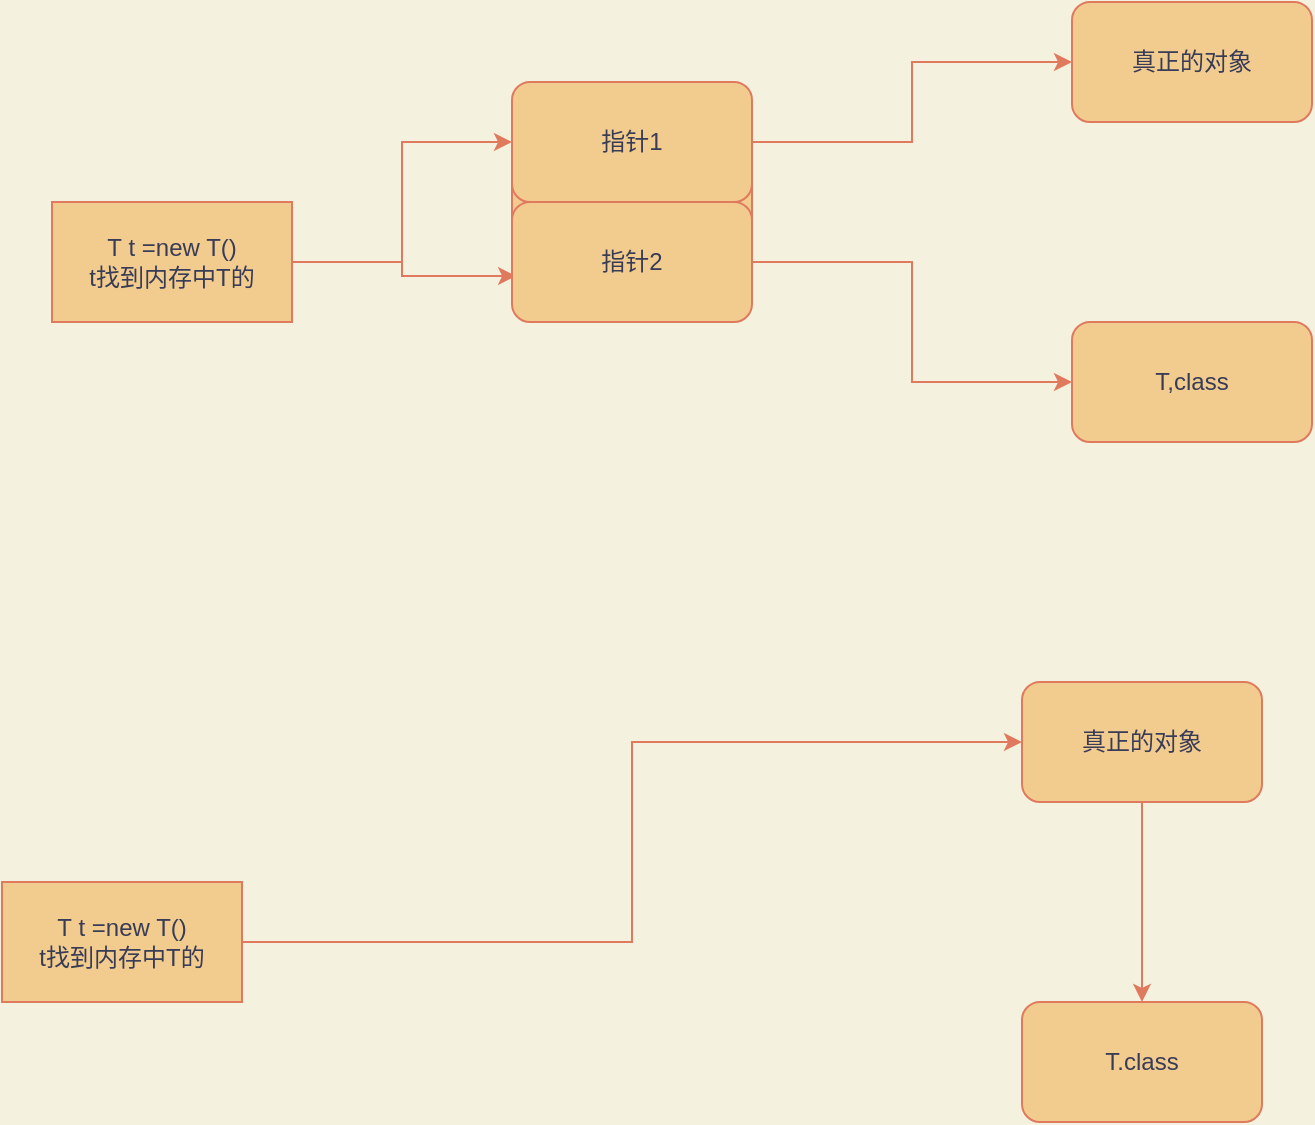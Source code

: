 <mxfile version="14.6.13" type="device"><diagram id="8_TI62QVfOm5QNRvp3I-" name="第 1 页"><mxGraphModel dx="1086" dy="806" grid="1" gridSize="10" guides="1" tooltips="1" connect="1" arrows="1" fold="1" page="1" pageScale="1" pageWidth="827" pageHeight="1169" background="#F4F1DE" math="0" shadow="0"><root><mxCell id="0"/><mxCell id="1" parent="0"/><mxCell id="dcoAxsYTGyrUbPvq3cJz-15" value="" style="rounded=1;whiteSpace=wrap;html=1;fillColor=#F2CC8F;strokeColor=#E07A5F;fontColor=#393C56;" vertex="1" parent="1"><mxGeometry x="300" y="240" width="120" height="120" as="geometry"/></mxCell><mxCell id="dcoAxsYTGyrUbPvq3cJz-11" style="edgeStyle=orthogonalEdgeStyle;rounded=0;orthogonalLoop=1;jettySize=auto;html=1;labelBackgroundColor=#F4F1DE;strokeColor=#E07A5F;fontColor=#393C56;" edge="1" parent="1" source="dcoAxsYTGyrUbPvq3cJz-1" target="dcoAxsYTGyrUbPvq3cJz-2"><mxGeometry relative="1" as="geometry"/></mxCell><mxCell id="dcoAxsYTGyrUbPvq3cJz-13" style="edgeStyle=orthogonalEdgeStyle;rounded=0;orthogonalLoop=1;jettySize=auto;html=1;entryX=0.017;entryY=0.617;entryDx=0;entryDy=0;entryPerimeter=0;labelBackgroundColor=#F4F1DE;strokeColor=#E07A5F;fontColor=#393C56;" edge="1" parent="1" source="dcoAxsYTGyrUbPvq3cJz-1" target="dcoAxsYTGyrUbPvq3cJz-3"><mxGeometry relative="1" as="geometry"/></mxCell><mxCell id="dcoAxsYTGyrUbPvq3cJz-1" value="T&amp;nbsp;t =new T()&lt;br&gt;t找到内存中T的" style="rounded=0;whiteSpace=wrap;html=1;fillColor=#F2CC8F;strokeColor=#E07A5F;fontColor=#393C56;" vertex="1" parent="1"><mxGeometry x="70" y="300" width="120" height="60" as="geometry"/></mxCell><mxCell id="dcoAxsYTGyrUbPvq3cJz-12" style="edgeStyle=orthogonalEdgeStyle;rounded=0;orthogonalLoop=1;jettySize=auto;html=1;entryX=0;entryY=0.5;entryDx=0;entryDy=0;labelBackgroundColor=#F4F1DE;strokeColor=#E07A5F;fontColor=#393C56;" edge="1" parent="1" source="dcoAxsYTGyrUbPvq3cJz-2" target="dcoAxsYTGyrUbPvq3cJz-4"><mxGeometry relative="1" as="geometry"/></mxCell><mxCell id="dcoAxsYTGyrUbPvq3cJz-2" value="指针1" style="rounded=1;whiteSpace=wrap;html=1;fillColor=#F2CC8F;strokeColor=#E07A5F;fontColor=#393C56;" vertex="1" parent="1"><mxGeometry x="300" y="240" width="120" height="60" as="geometry"/></mxCell><mxCell id="dcoAxsYTGyrUbPvq3cJz-14" style="edgeStyle=orthogonalEdgeStyle;rounded=0;orthogonalLoop=1;jettySize=auto;html=1;labelBackgroundColor=#F4F1DE;strokeColor=#E07A5F;fontColor=#393C56;" edge="1" parent="1" source="dcoAxsYTGyrUbPvq3cJz-3" target="dcoAxsYTGyrUbPvq3cJz-5"><mxGeometry relative="1" as="geometry"/></mxCell><mxCell id="dcoAxsYTGyrUbPvq3cJz-3" value="指针2" style="rounded=1;whiteSpace=wrap;html=1;fillColor=#F2CC8F;strokeColor=#E07A5F;fontColor=#393C56;" vertex="1" parent="1"><mxGeometry x="300" y="300" width="120" height="60" as="geometry"/></mxCell><mxCell id="dcoAxsYTGyrUbPvq3cJz-4" value="真正的对象" style="rounded=1;whiteSpace=wrap;html=1;fillColor=#F2CC8F;strokeColor=#E07A5F;fontColor=#393C56;" vertex="1" parent="1"><mxGeometry x="580" y="200" width="120" height="60" as="geometry"/></mxCell><mxCell id="dcoAxsYTGyrUbPvq3cJz-5" value="T,class" style="rounded=1;whiteSpace=wrap;html=1;fillColor=#F2CC8F;strokeColor=#E07A5F;fontColor=#393C56;" vertex="1" parent="1"><mxGeometry x="580" y="360" width="120" height="60" as="geometry"/></mxCell><mxCell id="dcoAxsYTGyrUbPvq3cJz-9" style="edgeStyle=orthogonalEdgeStyle;rounded=0;orthogonalLoop=1;jettySize=auto;html=1;entryX=0;entryY=0.5;entryDx=0;entryDy=0;labelBackgroundColor=#F4F1DE;strokeColor=#E07A5F;fontColor=#393C56;" edge="1" parent="1" source="dcoAxsYTGyrUbPvq3cJz-6" target="dcoAxsYTGyrUbPvq3cJz-7"><mxGeometry relative="1" as="geometry"/></mxCell><mxCell id="dcoAxsYTGyrUbPvq3cJz-6" value="T&amp;nbsp;t =new T()&lt;br&gt;t找到内存中T的" style="rounded=0;whiteSpace=wrap;html=1;fillColor=#F2CC8F;strokeColor=#E07A5F;fontColor=#393C56;" vertex="1" parent="1"><mxGeometry x="45" y="640" width="120" height="60" as="geometry"/></mxCell><mxCell id="dcoAxsYTGyrUbPvq3cJz-10" style="edgeStyle=orthogonalEdgeStyle;rounded=0;orthogonalLoop=1;jettySize=auto;html=1;labelBackgroundColor=#F4F1DE;strokeColor=#E07A5F;fontColor=#393C56;" edge="1" parent="1" source="dcoAxsYTGyrUbPvq3cJz-7" target="dcoAxsYTGyrUbPvq3cJz-8"><mxGeometry relative="1" as="geometry"/></mxCell><mxCell id="dcoAxsYTGyrUbPvq3cJz-7" value="真正的对象" style="rounded=1;whiteSpace=wrap;html=1;fillColor=#F2CC8F;strokeColor=#E07A5F;fontColor=#393C56;" vertex="1" parent="1"><mxGeometry x="555" y="540" width="120" height="60" as="geometry"/></mxCell><mxCell id="dcoAxsYTGyrUbPvq3cJz-8" value="T.class" style="rounded=1;whiteSpace=wrap;html=1;fillColor=#F2CC8F;strokeColor=#E07A5F;fontColor=#393C56;" vertex="1" parent="1"><mxGeometry x="555" y="700" width="120" height="60" as="geometry"/></mxCell></root></mxGraphModel></diagram></mxfile>